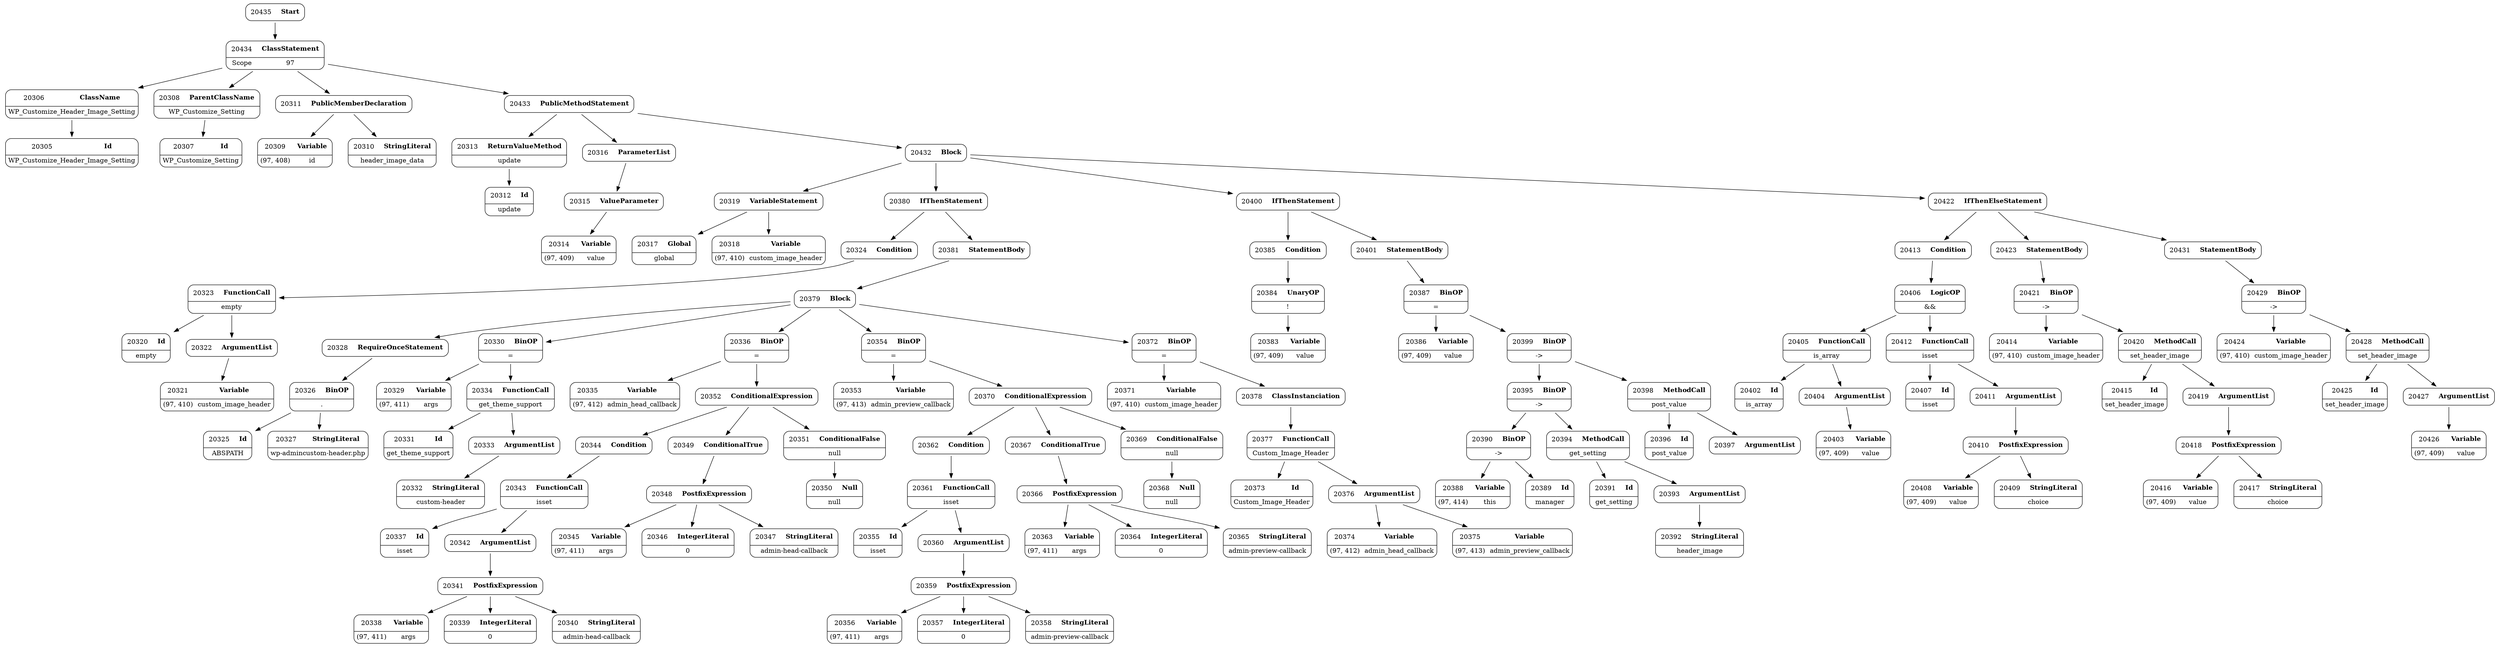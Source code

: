 digraph ast {
node [shape=none];
20305 [label=<<TABLE border='1' cellspacing='0' cellpadding='10' style='rounded' ><TR><TD border='0'>20305</TD><TD border='0'><B>Id</B></TD></TR><HR/><TR><TD border='0' cellpadding='5' colspan='2'>WP_Customize_Header_Image_Setting</TD></TR></TABLE>>];
20306 [label=<<TABLE border='1' cellspacing='0' cellpadding='10' style='rounded' ><TR><TD border='0'>20306</TD><TD border='0'><B>ClassName</B></TD></TR><HR/><TR><TD border='0' cellpadding='5' colspan='2'>WP_Customize_Header_Image_Setting</TD></TR></TABLE>>];
20306 -> 20305 [weight=2];
20307 [label=<<TABLE border='1' cellspacing='0' cellpadding='10' style='rounded' ><TR><TD border='0'>20307</TD><TD border='0'><B>Id</B></TD></TR><HR/><TR><TD border='0' cellpadding='5' colspan='2'>WP_Customize_Setting</TD></TR></TABLE>>];
20308 [label=<<TABLE border='1' cellspacing='0' cellpadding='10' style='rounded' ><TR><TD border='0'>20308</TD><TD border='0'><B>ParentClassName</B></TD></TR><HR/><TR><TD border='0' cellpadding='5' colspan='2'>WP_Customize_Setting</TD></TR></TABLE>>];
20308 -> 20307 [weight=2];
20309 [label=<<TABLE border='1' cellspacing='0' cellpadding='10' style='rounded' ><TR><TD border='0'>20309</TD><TD border='0'><B>Variable</B></TD></TR><HR/><TR><TD border='0' cellpadding='5'>(97, 408)</TD><TD border='0' cellpadding='5'>id</TD></TR></TABLE>>];
20310 [label=<<TABLE border='1' cellspacing='0' cellpadding='10' style='rounded' ><TR><TD border='0'>20310</TD><TD border='0'><B>StringLiteral</B></TD></TR><HR/><TR><TD border='0' cellpadding='5' colspan='2'>header_image_data</TD></TR></TABLE>>];
20311 [label=<<TABLE border='1' cellspacing='0' cellpadding='10' style='rounded' ><TR><TD border='0'>20311</TD><TD border='0'><B>PublicMemberDeclaration</B></TD></TR></TABLE>>];
20311 -> 20309 [weight=2];
20311 -> 20310 [weight=2];
20312 [label=<<TABLE border='1' cellspacing='0' cellpadding='10' style='rounded' ><TR><TD border='0'>20312</TD><TD border='0'><B>Id</B></TD></TR><HR/><TR><TD border='0' cellpadding='5' colspan='2'>update</TD></TR></TABLE>>];
20313 [label=<<TABLE border='1' cellspacing='0' cellpadding='10' style='rounded' ><TR><TD border='0'>20313</TD><TD border='0'><B>ReturnValueMethod</B></TD></TR><HR/><TR><TD border='0' cellpadding='5' colspan='2'>update</TD></TR></TABLE>>];
20313 -> 20312 [weight=2];
20314 [label=<<TABLE border='1' cellspacing='0' cellpadding='10' style='rounded' ><TR><TD border='0'>20314</TD><TD border='0'><B>Variable</B></TD></TR><HR/><TR><TD border='0' cellpadding='5'>(97, 409)</TD><TD border='0' cellpadding='5'>value</TD></TR></TABLE>>];
20315 [label=<<TABLE border='1' cellspacing='0' cellpadding='10' style='rounded' ><TR><TD border='0'>20315</TD><TD border='0'><B>ValueParameter</B></TD></TR></TABLE>>];
20315 -> 20314 [weight=2];
20316 [label=<<TABLE border='1' cellspacing='0' cellpadding='10' style='rounded' ><TR><TD border='0'>20316</TD><TD border='0'><B>ParameterList</B></TD></TR></TABLE>>];
20316 -> 20315 [weight=2];
20317 [label=<<TABLE border='1' cellspacing='0' cellpadding='10' style='rounded' ><TR><TD border='0'>20317</TD><TD border='0'><B>Global</B></TD></TR><HR/><TR><TD border='0' cellpadding='5' colspan='2'>global</TD></TR></TABLE>>];
20318 [label=<<TABLE border='1' cellspacing='0' cellpadding='10' style='rounded' ><TR><TD border='0'>20318</TD><TD border='0'><B>Variable</B></TD></TR><HR/><TR><TD border='0' cellpadding='5'>(97, 410)</TD><TD border='0' cellpadding='5'>custom_image_header</TD></TR></TABLE>>];
20319 [label=<<TABLE border='1' cellspacing='0' cellpadding='10' style='rounded' ><TR><TD border='0'>20319</TD><TD border='0'><B>VariableStatement</B></TD></TR></TABLE>>];
20319 -> 20317 [weight=2];
20319 -> 20318 [weight=2];
20320 [label=<<TABLE border='1' cellspacing='0' cellpadding='10' style='rounded' ><TR><TD border='0'>20320</TD><TD border='0'><B>Id</B></TD></TR><HR/><TR><TD border='0' cellpadding='5' colspan='2'>empty</TD></TR></TABLE>>];
20321 [label=<<TABLE border='1' cellspacing='0' cellpadding='10' style='rounded' ><TR><TD border='0'>20321</TD><TD border='0'><B>Variable</B></TD></TR><HR/><TR><TD border='0' cellpadding='5'>(97, 410)</TD><TD border='0' cellpadding='5'>custom_image_header</TD></TR></TABLE>>];
20322 [label=<<TABLE border='1' cellspacing='0' cellpadding='10' style='rounded' ><TR><TD border='0'>20322</TD><TD border='0'><B>ArgumentList</B></TD></TR></TABLE>>];
20322 -> 20321 [weight=2];
20323 [label=<<TABLE border='1' cellspacing='0' cellpadding='10' style='rounded' ><TR><TD border='0'>20323</TD><TD border='0'><B>FunctionCall</B></TD></TR><HR/><TR><TD border='0' cellpadding='5' colspan='2'>empty</TD></TR></TABLE>>];
20323 -> 20320 [weight=2];
20323 -> 20322 [weight=2];
20324 [label=<<TABLE border='1' cellspacing='0' cellpadding='10' style='rounded' ><TR><TD border='0'>20324</TD><TD border='0'><B>Condition</B></TD></TR></TABLE>>];
20324 -> 20323 [weight=2];
20325 [label=<<TABLE border='1' cellspacing='0' cellpadding='10' style='rounded' ><TR><TD border='0'>20325</TD><TD border='0'><B>Id</B></TD></TR><HR/><TR><TD border='0' cellpadding='5' colspan='2'>ABSPATH</TD></TR></TABLE>>];
20326 [label=<<TABLE border='1' cellspacing='0' cellpadding='10' style='rounded' ><TR><TD border='0'>20326</TD><TD border='0'><B>BinOP</B></TD></TR><HR/><TR><TD border='0' cellpadding='5' colspan='2'>.</TD></TR></TABLE>>];
20326 -> 20325 [weight=2];
20326 -> 20327 [weight=2];
20327 [label=<<TABLE border='1' cellspacing='0' cellpadding='10' style='rounded' ><TR><TD border='0'>20327</TD><TD border='0'><B>StringLiteral</B></TD></TR><HR/><TR><TD border='0' cellpadding='5' colspan='2'>wp-admincustom-header.php</TD></TR></TABLE>>];
20328 [label=<<TABLE border='1' cellspacing='0' cellpadding='10' style='rounded' ><TR><TD border='0'>20328</TD><TD border='0'><B>RequireOnceStatement</B></TD></TR></TABLE>>];
20328 -> 20326 [weight=2];
20329 [label=<<TABLE border='1' cellspacing='0' cellpadding='10' style='rounded' ><TR><TD border='0'>20329</TD><TD border='0'><B>Variable</B></TD></TR><HR/><TR><TD border='0' cellpadding='5'>(97, 411)</TD><TD border='0' cellpadding='5'>args</TD></TR></TABLE>>];
20330 [label=<<TABLE border='1' cellspacing='0' cellpadding='10' style='rounded' ><TR><TD border='0'>20330</TD><TD border='0'><B>BinOP</B></TD></TR><HR/><TR><TD border='0' cellpadding='5' colspan='2'>=</TD></TR></TABLE>>];
20330 -> 20329 [weight=2];
20330 -> 20334 [weight=2];
20331 [label=<<TABLE border='1' cellspacing='0' cellpadding='10' style='rounded' ><TR><TD border='0'>20331</TD><TD border='0'><B>Id</B></TD></TR><HR/><TR><TD border='0' cellpadding='5' colspan='2'>get_theme_support</TD></TR></TABLE>>];
20332 [label=<<TABLE border='1' cellspacing='0' cellpadding='10' style='rounded' ><TR><TD border='0'>20332</TD><TD border='0'><B>StringLiteral</B></TD></TR><HR/><TR><TD border='0' cellpadding='5' colspan='2'>custom-header</TD></TR></TABLE>>];
20333 [label=<<TABLE border='1' cellspacing='0' cellpadding='10' style='rounded' ><TR><TD border='0'>20333</TD><TD border='0'><B>ArgumentList</B></TD></TR></TABLE>>];
20333 -> 20332 [weight=2];
20334 [label=<<TABLE border='1' cellspacing='0' cellpadding='10' style='rounded' ><TR><TD border='0'>20334</TD><TD border='0'><B>FunctionCall</B></TD></TR><HR/><TR><TD border='0' cellpadding='5' colspan='2'>get_theme_support</TD></TR></TABLE>>];
20334 -> 20331 [weight=2];
20334 -> 20333 [weight=2];
20335 [label=<<TABLE border='1' cellspacing='0' cellpadding='10' style='rounded' ><TR><TD border='0'>20335</TD><TD border='0'><B>Variable</B></TD></TR><HR/><TR><TD border='0' cellpadding='5'>(97, 412)</TD><TD border='0' cellpadding='5'>admin_head_callback</TD></TR></TABLE>>];
20336 [label=<<TABLE border='1' cellspacing='0' cellpadding='10' style='rounded' ><TR><TD border='0'>20336</TD><TD border='0'><B>BinOP</B></TD></TR><HR/><TR><TD border='0' cellpadding='5' colspan='2'>=</TD></TR></TABLE>>];
20336 -> 20335 [weight=2];
20336 -> 20352 [weight=2];
20337 [label=<<TABLE border='1' cellspacing='0' cellpadding='10' style='rounded' ><TR><TD border='0'>20337</TD><TD border='0'><B>Id</B></TD></TR><HR/><TR><TD border='0' cellpadding='5' colspan='2'>isset</TD></TR></TABLE>>];
20338 [label=<<TABLE border='1' cellspacing='0' cellpadding='10' style='rounded' ><TR><TD border='0'>20338</TD><TD border='0'><B>Variable</B></TD></TR><HR/><TR><TD border='0' cellpadding='5'>(97, 411)</TD><TD border='0' cellpadding='5'>args</TD></TR></TABLE>>];
20339 [label=<<TABLE border='1' cellspacing='0' cellpadding='10' style='rounded' ><TR><TD border='0'>20339</TD><TD border='0'><B>IntegerLiteral</B></TD></TR><HR/><TR><TD border='0' cellpadding='5' colspan='2'>0</TD></TR></TABLE>>];
20340 [label=<<TABLE border='1' cellspacing='0' cellpadding='10' style='rounded' ><TR><TD border='0'>20340</TD><TD border='0'><B>StringLiteral</B></TD></TR><HR/><TR><TD border='0' cellpadding='5' colspan='2'>admin-head-callback</TD></TR></TABLE>>];
20341 [label=<<TABLE border='1' cellspacing='0' cellpadding='10' style='rounded' ><TR><TD border='0'>20341</TD><TD border='0'><B>PostfixExpression</B></TD></TR></TABLE>>];
20341 -> 20338 [weight=2];
20341 -> 20339 [weight=2];
20341 -> 20340 [weight=2];
20342 [label=<<TABLE border='1' cellspacing='0' cellpadding='10' style='rounded' ><TR><TD border='0'>20342</TD><TD border='0'><B>ArgumentList</B></TD></TR></TABLE>>];
20342 -> 20341 [weight=2];
20343 [label=<<TABLE border='1' cellspacing='0' cellpadding='10' style='rounded' ><TR><TD border='0'>20343</TD><TD border='0'><B>FunctionCall</B></TD></TR><HR/><TR><TD border='0' cellpadding='5' colspan='2'>isset</TD></TR></TABLE>>];
20343 -> 20337 [weight=2];
20343 -> 20342 [weight=2];
20344 [label=<<TABLE border='1' cellspacing='0' cellpadding='10' style='rounded' ><TR><TD border='0'>20344</TD><TD border='0'><B>Condition</B></TD></TR></TABLE>>];
20344 -> 20343 [weight=2];
20345 [label=<<TABLE border='1' cellspacing='0' cellpadding='10' style='rounded' ><TR><TD border='0'>20345</TD><TD border='0'><B>Variable</B></TD></TR><HR/><TR><TD border='0' cellpadding='5'>(97, 411)</TD><TD border='0' cellpadding='5'>args</TD></TR></TABLE>>];
20346 [label=<<TABLE border='1' cellspacing='0' cellpadding='10' style='rounded' ><TR><TD border='0'>20346</TD><TD border='0'><B>IntegerLiteral</B></TD></TR><HR/><TR><TD border='0' cellpadding='5' colspan='2'>0</TD></TR></TABLE>>];
20347 [label=<<TABLE border='1' cellspacing='0' cellpadding='10' style='rounded' ><TR><TD border='0'>20347</TD><TD border='0'><B>StringLiteral</B></TD></TR><HR/><TR><TD border='0' cellpadding='5' colspan='2'>admin-head-callback</TD></TR></TABLE>>];
20348 [label=<<TABLE border='1' cellspacing='0' cellpadding='10' style='rounded' ><TR><TD border='0'>20348</TD><TD border='0'><B>PostfixExpression</B></TD></TR></TABLE>>];
20348 -> 20345 [weight=2];
20348 -> 20346 [weight=2];
20348 -> 20347 [weight=2];
20349 [label=<<TABLE border='1' cellspacing='0' cellpadding='10' style='rounded' ><TR><TD border='0'>20349</TD><TD border='0'><B>ConditionalTrue</B></TD></TR></TABLE>>];
20349 -> 20348 [weight=2];
20350 [label=<<TABLE border='1' cellspacing='0' cellpadding='10' style='rounded' ><TR><TD border='0'>20350</TD><TD border='0'><B>Null</B></TD></TR><HR/><TR><TD border='0' cellpadding='5' colspan='2'>null</TD></TR></TABLE>>];
20351 [label=<<TABLE border='1' cellspacing='0' cellpadding='10' style='rounded' ><TR><TD border='0'>20351</TD><TD border='0'><B>ConditionalFalse</B></TD></TR><HR/><TR><TD border='0' cellpadding='5' colspan='2'>null</TD></TR></TABLE>>];
20351 -> 20350 [weight=2];
20352 [label=<<TABLE border='1' cellspacing='0' cellpadding='10' style='rounded' ><TR><TD border='0'>20352</TD><TD border='0'><B>ConditionalExpression</B></TD></TR></TABLE>>];
20352 -> 20344 [weight=2];
20352 -> 20349 [weight=2];
20352 -> 20351 [weight=2];
20353 [label=<<TABLE border='1' cellspacing='0' cellpadding='10' style='rounded' ><TR><TD border='0'>20353</TD><TD border='0'><B>Variable</B></TD></TR><HR/><TR><TD border='0' cellpadding='5'>(97, 413)</TD><TD border='0' cellpadding='5'>admin_preview_callback</TD></TR></TABLE>>];
20354 [label=<<TABLE border='1' cellspacing='0' cellpadding='10' style='rounded' ><TR><TD border='0'>20354</TD><TD border='0'><B>BinOP</B></TD></TR><HR/><TR><TD border='0' cellpadding='5' colspan='2'>=</TD></TR></TABLE>>];
20354 -> 20353 [weight=2];
20354 -> 20370 [weight=2];
20355 [label=<<TABLE border='1' cellspacing='0' cellpadding='10' style='rounded' ><TR><TD border='0'>20355</TD><TD border='0'><B>Id</B></TD></TR><HR/><TR><TD border='0' cellpadding='5' colspan='2'>isset</TD></TR></TABLE>>];
20356 [label=<<TABLE border='1' cellspacing='0' cellpadding='10' style='rounded' ><TR><TD border='0'>20356</TD><TD border='0'><B>Variable</B></TD></TR><HR/><TR><TD border='0' cellpadding='5'>(97, 411)</TD><TD border='0' cellpadding='5'>args</TD></TR></TABLE>>];
20357 [label=<<TABLE border='1' cellspacing='0' cellpadding='10' style='rounded' ><TR><TD border='0'>20357</TD><TD border='0'><B>IntegerLiteral</B></TD></TR><HR/><TR><TD border='0' cellpadding='5' colspan='2'>0</TD></TR></TABLE>>];
20358 [label=<<TABLE border='1' cellspacing='0' cellpadding='10' style='rounded' ><TR><TD border='0'>20358</TD><TD border='0'><B>StringLiteral</B></TD></TR><HR/><TR><TD border='0' cellpadding='5' colspan='2'>admin-preview-callback</TD></TR></TABLE>>];
20359 [label=<<TABLE border='1' cellspacing='0' cellpadding='10' style='rounded' ><TR><TD border='0'>20359</TD><TD border='0'><B>PostfixExpression</B></TD></TR></TABLE>>];
20359 -> 20356 [weight=2];
20359 -> 20357 [weight=2];
20359 -> 20358 [weight=2];
20360 [label=<<TABLE border='1' cellspacing='0' cellpadding='10' style='rounded' ><TR><TD border='0'>20360</TD><TD border='0'><B>ArgumentList</B></TD></TR></TABLE>>];
20360 -> 20359 [weight=2];
20361 [label=<<TABLE border='1' cellspacing='0' cellpadding='10' style='rounded' ><TR><TD border='0'>20361</TD><TD border='0'><B>FunctionCall</B></TD></TR><HR/><TR><TD border='0' cellpadding='5' colspan='2'>isset</TD></TR></TABLE>>];
20361 -> 20355 [weight=2];
20361 -> 20360 [weight=2];
20362 [label=<<TABLE border='1' cellspacing='0' cellpadding='10' style='rounded' ><TR><TD border='0'>20362</TD><TD border='0'><B>Condition</B></TD></TR></TABLE>>];
20362 -> 20361 [weight=2];
20363 [label=<<TABLE border='1' cellspacing='0' cellpadding='10' style='rounded' ><TR><TD border='0'>20363</TD><TD border='0'><B>Variable</B></TD></TR><HR/><TR><TD border='0' cellpadding='5'>(97, 411)</TD><TD border='0' cellpadding='5'>args</TD></TR></TABLE>>];
20364 [label=<<TABLE border='1' cellspacing='0' cellpadding='10' style='rounded' ><TR><TD border='0'>20364</TD><TD border='0'><B>IntegerLiteral</B></TD></TR><HR/><TR><TD border='0' cellpadding='5' colspan='2'>0</TD></TR></TABLE>>];
20365 [label=<<TABLE border='1' cellspacing='0' cellpadding='10' style='rounded' ><TR><TD border='0'>20365</TD><TD border='0'><B>StringLiteral</B></TD></TR><HR/><TR><TD border='0' cellpadding='5' colspan='2'>admin-preview-callback</TD></TR></TABLE>>];
20366 [label=<<TABLE border='1' cellspacing='0' cellpadding='10' style='rounded' ><TR><TD border='0'>20366</TD><TD border='0'><B>PostfixExpression</B></TD></TR></TABLE>>];
20366 -> 20363 [weight=2];
20366 -> 20364 [weight=2];
20366 -> 20365 [weight=2];
20367 [label=<<TABLE border='1' cellspacing='0' cellpadding='10' style='rounded' ><TR><TD border='0'>20367</TD><TD border='0'><B>ConditionalTrue</B></TD></TR></TABLE>>];
20367 -> 20366 [weight=2];
20368 [label=<<TABLE border='1' cellspacing='0' cellpadding='10' style='rounded' ><TR><TD border='0'>20368</TD><TD border='0'><B>Null</B></TD></TR><HR/><TR><TD border='0' cellpadding='5' colspan='2'>null</TD></TR></TABLE>>];
20369 [label=<<TABLE border='1' cellspacing='0' cellpadding='10' style='rounded' ><TR><TD border='0'>20369</TD><TD border='0'><B>ConditionalFalse</B></TD></TR><HR/><TR><TD border='0' cellpadding='5' colspan='2'>null</TD></TR></TABLE>>];
20369 -> 20368 [weight=2];
20370 [label=<<TABLE border='1' cellspacing='0' cellpadding='10' style='rounded' ><TR><TD border='0'>20370</TD><TD border='0'><B>ConditionalExpression</B></TD></TR></TABLE>>];
20370 -> 20362 [weight=2];
20370 -> 20367 [weight=2];
20370 -> 20369 [weight=2];
20371 [label=<<TABLE border='1' cellspacing='0' cellpadding='10' style='rounded' ><TR><TD border='0'>20371</TD><TD border='0'><B>Variable</B></TD></TR><HR/><TR><TD border='0' cellpadding='5'>(97, 410)</TD><TD border='0' cellpadding='5'>custom_image_header</TD></TR></TABLE>>];
20372 [label=<<TABLE border='1' cellspacing='0' cellpadding='10' style='rounded' ><TR><TD border='0'>20372</TD><TD border='0'><B>BinOP</B></TD></TR><HR/><TR><TD border='0' cellpadding='5' colspan='2'>=</TD></TR></TABLE>>];
20372 -> 20371 [weight=2];
20372 -> 20378 [weight=2];
20373 [label=<<TABLE border='1' cellspacing='0' cellpadding='10' style='rounded' ><TR><TD border='0'>20373</TD><TD border='0'><B>Id</B></TD></TR><HR/><TR><TD border='0' cellpadding='5' colspan='2'>Custom_Image_Header</TD></TR></TABLE>>];
20374 [label=<<TABLE border='1' cellspacing='0' cellpadding='10' style='rounded' ><TR><TD border='0'>20374</TD><TD border='0'><B>Variable</B></TD></TR><HR/><TR><TD border='0' cellpadding='5'>(97, 412)</TD><TD border='0' cellpadding='5'>admin_head_callback</TD></TR></TABLE>>];
20375 [label=<<TABLE border='1' cellspacing='0' cellpadding='10' style='rounded' ><TR><TD border='0'>20375</TD><TD border='0'><B>Variable</B></TD></TR><HR/><TR><TD border='0' cellpadding='5'>(97, 413)</TD><TD border='0' cellpadding='5'>admin_preview_callback</TD></TR></TABLE>>];
20376 [label=<<TABLE border='1' cellspacing='0' cellpadding='10' style='rounded' ><TR><TD border='0'>20376</TD><TD border='0'><B>ArgumentList</B></TD></TR></TABLE>>];
20376 -> 20374 [weight=2];
20376 -> 20375 [weight=2];
20377 [label=<<TABLE border='1' cellspacing='0' cellpadding='10' style='rounded' ><TR><TD border='0'>20377</TD><TD border='0'><B>FunctionCall</B></TD></TR><HR/><TR><TD border='0' cellpadding='5' colspan='2'>Custom_Image_Header</TD></TR></TABLE>>];
20377 -> 20373 [weight=2];
20377 -> 20376 [weight=2];
20378 [label=<<TABLE border='1' cellspacing='0' cellpadding='10' style='rounded' ><TR><TD border='0'>20378</TD><TD border='0'><B>ClassInstanciation</B></TD></TR></TABLE>>];
20378 -> 20377 [weight=2];
20379 [label=<<TABLE border='1' cellspacing='0' cellpadding='10' style='rounded' ><TR><TD border='0'>20379</TD><TD border='0'><B>Block</B></TD></TR></TABLE>>];
20379 -> 20328 [weight=2];
20379 -> 20330 [weight=2];
20379 -> 20336 [weight=2];
20379 -> 20354 [weight=2];
20379 -> 20372 [weight=2];
20380 [label=<<TABLE border='1' cellspacing='0' cellpadding='10' style='rounded' ><TR><TD border='0'>20380</TD><TD border='0'><B>IfThenStatement</B></TD></TR></TABLE>>];
20380 -> 20324 [weight=2];
20380 -> 20381 [weight=2];
20381 [label=<<TABLE border='1' cellspacing='0' cellpadding='10' style='rounded' ><TR><TD border='0'>20381</TD><TD border='0'><B>StatementBody</B></TD></TR></TABLE>>];
20381 -> 20379 [weight=2];
20383 [label=<<TABLE border='1' cellspacing='0' cellpadding='10' style='rounded' ><TR><TD border='0'>20383</TD><TD border='0'><B>Variable</B></TD></TR><HR/><TR><TD border='0' cellpadding='5'>(97, 409)</TD><TD border='0' cellpadding='5'>value</TD></TR></TABLE>>];
20384 [label=<<TABLE border='1' cellspacing='0' cellpadding='10' style='rounded' ><TR><TD border='0'>20384</TD><TD border='0'><B>UnaryOP</B></TD></TR><HR/><TR><TD border='0' cellpadding='5' colspan='2'>!</TD></TR></TABLE>>];
20384 -> 20383 [weight=2];
20385 [label=<<TABLE border='1' cellspacing='0' cellpadding='10' style='rounded' ><TR><TD border='0'>20385</TD><TD border='0'><B>Condition</B></TD></TR></TABLE>>];
20385 -> 20384 [weight=2];
20386 [label=<<TABLE border='1' cellspacing='0' cellpadding='10' style='rounded' ><TR><TD border='0'>20386</TD><TD border='0'><B>Variable</B></TD></TR><HR/><TR><TD border='0' cellpadding='5'>(97, 409)</TD><TD border='0' cellpadding='5'>value</TD></TR></TABLE>>];
20387 [label=<<TABLE border='1' cellspacing='0' cellpadding='10' style='rounded' ><TR><TD border='0'>20387</TD><TD border='0'><B>BinOP</B></TD></TR><HR/><TR><TD border='0' cellpadding='5' colspan='2'>=</TD></TR></TABLE>>];
20387 -> 20386 [weight=2];
20387 -> 20399 [weight=2];
20388 [label=<<TABLE border='1' cellspacing='0' cellpadding='10' style='rounded' ><TR><TD border='0'>20388</TD><TD border='0'><B>Variable</B></TD></TR><HR/><TR><TD border='0' cellpadding='5'>(97, 414)</TD><TD border='0' cellpadding='5'>this</TD></TR></TABLE>>];
20389 [label=<<TABLE border='1' cellspacing='0' cellpadding='10' style='rounded' ><TR><TD border='0'>20389</TD><TD border='0'><B>Id</B></TD></TR><HR/><TR><TD border='0' cellpadding='5' colspan='2'>manager</TD></TR></TABLE>>];
20390 [label=<<TABLE border='1' cellspacing='0' cellpadding='10' style='rounded' ><TR><TD border='0'>20390</TD><TD border='0'><B>BinOP</B></TD></TR><HR/><TR><TD border='0' cellpadding='5' colspan='2'>-&gt;</TD></TR></TABLE>>];
20390 -> 20388 [weight=2];
20390 -> 20389 [weight=2];
20391 [label=<<TABLE border='1' cellspacing='0' cellpadding='10' style='rounded' ><TR><TD border='0'>20391</TD><TD border='0'><B>Id</B></TD></TR><HR/><TR><TD border='0' cellpadding='5' colspan='2'>get_setting</TD></TR></TABLE>>];
20392 [label=<<TABLE border='1' cellspacing='0' cellpadding='10' style='rounded' ><TR><TD border='0'>20392</TD><TD border='0'><B>StringLiteral</B></TD></TR><HR/><TR><TD border='0' cellpadding='5' colspan='2'>header_image</TD></TR></TABLE>>];
20393 [label=<<TABLE border='1' cellspacing='0' cellpadding='10' style='rounded' ><TR><TD border='0'>20393</TD><TD border='0'><B>ArgumentList</B></TD></TR></TABLE>>];
20393 -> 20392 [weight=2];
20394 [label=<<TABLE border='1' cellspacing='0' cellpadding='10' style='rounded' ><TR><TD border='0'>20394</TD><TD border='0'><B>MethodCall</B></TD></TR><HR/><TR><TD border='0' cellpadding='5' colspan='2'>get_setting</TD></TR></TABLE>>];
20394 -> 20391 [weight=2];
20394 -> 20393 [weight=2];
20395 [label=<<TABLE border='1' cellspacing='0' cellpadding='10' style='rounded' ><TR><TD border='0'>20395</TD><TD border='0'><B>BinOP</B></TD></TR><HR/><TR><TD border='0' cellpadding='5' colspan='2'>-&gt;</TD></TR></TABLE>>];
20395 -> 20390 [weight=2];
20395 -> 20394 [weight=2];
20396 [label=<<TABLE border='1' cellspacing='0' cellpadding='10' style='rounded' ><TR><TD border='0'>20396</TD><TD border='0'><B>Id</B></TD></TR><HR/><TR><TD border='0' cellpadding='5' colspan='2'>post_value</TD></TR></TABLE>>];
20397 [label=<<TABLE border='1' cellspacing='0' cellpadding='10' style='rounded' ><TR><TD border='0'>20397</TD><TD border='0'><B>ArgumentList</B></TD></TR></TABLE>>];
20398 [label=<<TABLE border='1' cellspacing='0' cellpadding='10' style='rounded' ><TR><TD border='0'>20398</TD><TD border='0'><B>MethodCall</B></TD></TR><HR/><TR><TD border='0' cellpadding='5' colspan='2'>post_value</TD></TR></TABLE>>];
20398 -> 20396 [weight=2];
20398 -> 20397 [weight=2];
20399 [label=<<TABLE border='1' cellspacing='0' cellpadding='10' style='rounded' ><TR><TD border='0'>20399</TD><TD border='0'><B>BinOP</B></TD></TR><HR/><TR><TD border='0' cellpadding='5' colspan='2'>-&gt;</TD></TR></TABLE>>];
20399 -> 20395 [weight=2];
20399 -> 20398 [weight=2];
20400 [label=<<TABLE border='1' cellspacing='0' cellpadding='10' style='rounded' ><TR><TD border='0'>20400</TD><TD border='0'><B>IfThenStatement</B></TD></TR></TABLE>>];
20400 -> 20385 [weight=2];
20400 -> 20401 [weight=2];
20401 [label=<<TABLE border='1' cellspacing='0' cellpadding='10' style='rounded' ><TR><TD border='0'>20401</TD><TD border='0'><B>StatementBody</B></TD></TR></TABLE>>];
20401 -> 20387 [weight=2];
20402 [label=<<TABLE border='1' cellspacing='0' cellpadding='10' style='rounded' ><TR><TD border='0'>20402</TD><TD border='0'><B>Id</B></TD></TR><HR/><TR><TD border='0' cellpadding='5' colspan='2'>is_array</TD></TR></TABLE>>];
20403 [label=<<TABLE border='1' cellspacing='0' cellpadding='10' style='rounded' ><TR><TD border='0'>20403</TD><TD border='0'><B>Variable</B></TD></TR><HR/><TR><TD border='0' cellpadding='5'>(97, 409)</TD><TD border='0' cellpadding='5'>value</TD></TR></TABLE>>];
20404 [label=<<TABLE border='1' cellspacing='0' cellpadding='10' style='rounded' ><TR><TD border='0'>20404</TD><TD border='0'><B>ArgumentList</B></TD></TR></TABLE>>];
20404 -> 20403 [weight=2];
20405 [label=<<TABLE border='1' cellspacing='0' cellpadding='10' style='rounded' ><TR><TD border='0'>20405</TD><TD border='0'><B>FunctionCall</B></TD></TR><HR/><TR><TD border='0' cellpadding='5' colspan='2'>is_array</TD></TR></TABLE>>];
20405 -> 20402 [weight=2];
20405 -> 20404 [weight=2];
20406 [label=<<TABLE border='1' cellspacing='0' cellpadding='10' style='rounded' ><TR><TD border='0'>20406</TD><TD border='0'><B>LogicOP</B></TD></TR><HR/><TR><TD border='0' cellpadding='5' colspan='2'>&amp;&amp;</TD></TR></TABLE>>];
20406 -> 20405 [weight=2];
20406 -> 20412 [weight=2];
20407 [label=<<TABLE border='1' cellspacing='0' cellpadding='10' style='rounded' ><TR><TD border='0'>20407</TD><TD border='0'><B>Id</B></TD></TR><HR/><TR><TD border='0' cellpadding='5' colspan='2'>isset</TD></TR></TABLE>>];
20408 [label=<<TABLE border='1' cellspacing='0' cellpadding='10' style='rounded' ><TR><TD border='0'>20408</TD><TD border='0'><B>Variable</B></TD></TR><HR/><TR><TD border='0' cellpadding='5'>(97, 409)</TD><TD border='0' cellpadding='5'>value</TD></TR></TABLE>>];
20409 [label=<<TABLE border='1' cellspacing='0' cellpadding='10' style='rounded' ><TR><TD border='0'>20409</TD><TD border='0'><B>StringLiteral</B></TD></TR><HR/><TR><TD border='0' cellpadding='5' colspan='2'>choice</TD></TR></TABLE>>];
20410 [label=<<TABLE border='1' cellspacing='0' cellpadding='10' style='rounded' ><TR><TD border='0'>20410</TD><TD border='0'><B>PostfixExpression</B></TD></TR></TABLE>>];
20410 -> 20408 [weight=2];
20410 -> 20409 [weight=2];
20411 [label=<<TABLE border='1' cellspacing='0' cellpadding='10' style='rounded' ><TR><TD border='0'>20411</TD><TD border='0'><B>ArgumentList</B></TD></TR></TABLE>>];
20411 -> 20410 [weight=2];
20412 [label=<<TABLE border='1' cellspacing='0' cellpadding='10' style='rounded' ><TR><TD border='0'>20412</TD><TD border='0'><B>FunctionCall</B></TD></TR><HR/><TR><TD border='0' cellpadding='5' colspan='2'>isset</TD></TR></TABLE>>];
20412 -> 20407 [weight=2];
20412 -> 20411 [weight=2];
20413 [label=<<TABLE border='1' cellspacing='0' cellpadding='10' style='rounded' ><TR><TD border='0'>20413</TD><TD border='0'><B>Condition</B></TD></TR></TABLE>>];
20413 -> 20406 [weight=2];
20414 [label=<<TABLE border='1' cellspacing='0' cellpadding='10' style='rounded' ><TR><TD border='0'>20414</TD><TD border='0'><B>Variable</B></TD></TR><HR/><TR><TD border='0' cellpadding='5'>(97, 410)</TD><TD border='0' cellpadding='5'>custom_image_header</TD></TR></TABLE>>];
20415 [label=<<TABLE border='1' cellspacing='0' cellpadding='10' style='rounded' ><TR><TD border='0'>20415</TD><TD border='0'><B>Id</B></TD></TR><HR/><TR><TD border='0' cellpadding='5' colspan='2'>set_header_image</TD></TR></TABLE>>];
20416 [label=<<TABLE border='1' cellspacing='0' cellpadding='10' style='rounded' ><TR><TD border='0'>20416</TD><TD border='0'><B>Variable</B></TD></TR><HR/><TR><TD border='0' cellpadding='5'>(97, 409)</TD><TD border='0' cellpadding='5'>value</TD></TR></TABLE>>];
20417 [label=<<TABLE border='1' cellspacing='0' cellpadding='10' style='rounded' ><TR><TD border='0'>20417</TD><TD border='0'><B>StringLiteral</B></TD></TR><HR/><TR><TD border='0' cellpadding='5' colspan='2'>choice</TD></TR></TABLE>>];
20418 [label=<<TABLE border='1' cellspacing='0' cellpadding='10' style='rounded' ><TR><TD border='0'>20418</TD><TD border='0'><B>PostfixExpression</B></TD></TR></TABLE>>];
20418 -> 20416 [weight=2];
20418 -> 20417 [weight=2];
20419 [label=<<TABLE border='1' cellspacing='0' cellpadding='10' style='rounded' ><TR><TD border='0'>20419</TD><TD border='0'><B>ArgumentList</B></TD></TR></TABLE>>];
20419 -> 20418 [weight=2];
20420 [label=<<TABLE border='1' cellspacing='0' cellpadding='10' style='rounded' ><TR><TD border='0'>20420</TD><TD border='0'><B>MethodCall</B></TD></TR><HR/><TR><TD border='0' cellpadding='5' colspan='2'>set_header_image</TD></TR></TABLE>>];
20420 -> 20415 [weight=2];
20420 -> 20419 [weight=2];
20421 [label=<<TABLE border='1' cellspacing='0' cellpadding='10' style='rounded' ><TR><TD border='0'>20421</TD><TD border='0'><B>BinOP</B></TD></TR><HR/><TR><TD border='0' cellpadding='5' colspan='2'>-&gt;</TD></TR></TABLE>>];
20421 -> 20414 [weight=2];
20421 -> 20420 [weight=2];
20422 [label=<<TABLE border='1' cellspacing='0' cellpadding='10' style='rounded' ><TR><TD border='0'>20422</TD><TD border='0'><B>IfThenElseStatement</B></TD></TR></TABLE>>];
20422 -> 20413 [weight=2];
20422 -> 20423 [weight=2];
20422 -> 20431 [weight=2];
20423 [label=<<TABLE border='1' cellspacing='0' cellpadding='10' style='rounded' ><TR><TD border='0'>20423</TD><TD border='0'><B>StatementBody</B></TD></TR></TABLE>>];
20423 -> 20421 [weight=2];
20424 [label=<<TABLE border='1' cellspacing='0' cellpadding='10' style='rounded' ><TR><TD border='0'>20424</TD><TD border='0'><B>Variable</B></TD></TR><HR/><TR><TD border='0' cellpadding='5'>(97, 410)</TD><TD border='0' cellpadding='5'>custom_image_header</TD></TR></TABLE>>];
20425 [label=<<TABLE border='1' cellspacing='0' cellpadding='10' style='rounded' ><TR><TD border='0'>20425</TD><TD border='0'><B>Id</B></TD></TR><HR/><TR><TD border='0' cellpadding='5' colspan='2'>set_header_image</TD></TR></TABLE>>];
20426 [label=<<TABLE border='1' cellspacing='0' cellpadding='10' style='rounded' ><TR><TD border='0'>20426</TD><TD border='0'><B>Variable</B></TD></TR><HR/><TR><TD border='0' cellpadding='5'>(97, 409)</TD><TD border='0' cellpadding='5'>value</TD></TR></TABLE>>];
20427 [label=<<TABLE border='1' cellspacing='0' cellpadding='10' style='rounded' ><TR><TD border='0'>20427</TD><TD border='0'><B>ArgumentList</B></TD></TR></TABLE>>];
20427 -> 20426 [weight=2];
20428 [label=<<TABLE border='1' cellspacing='0' cellpadding='10' style='rounded' ><TR><TD border='0'>20428</TD><TD border='0'><B>MethodCall</B></TD></TR><HR/><TR><TD border='0' cellpadding='5' colspan='2'>set_header_image</TD></TR></TABLE>>];
20428 -> 20425 [weight=2];
20428 -> 20427 [weight=2];
20429 [label=<<TABLE border='1' cellspacing='0' cellpadding='10' style='rounded' ><TR><TD border='0'>20429</TD><TD border='0'><B>BinOP</B></TD></TR><HR/><TR><TD border='0' cellpadding='5' colspan='2'>-&gt;</TD></TR></TABLE>>];
20429 -> 20424 [weight=2];
20429 -> 20428 [weight=2];
20431 [label=<<TABLE border='1' cellspacing='0' cellpadding='10' style='rounded' ><TR><TD border='0'>20431</TD><TD border='0'><B>StatementBody</B></TD></TR></TABLE>>];
20431 -> 20429 [weight=2];
20432 [label=<<TABLE border='1' cellspacing='0' cellpadding='10' style='rounded' ><TR><TD border='0'>20432</TD><TD border='0'><B>Block</B></TD></TR></TABLE>>];
20432 -> 20319 [weight=2];
20432 -> 20380 [weight=2];
20432 -> 20400 [weight=2];
20432 -> 20422 [weight=2];
20433 [label=<<TABLE border='1' cellspacing='0' cellpadding='10' style='rounded' ><TR><TD border='0'>20433</TD><TD border='0'><B>PublicMethodStatement</B></TD></TR></TABLE>>];
20433 -> 20313 [weight=2];
20433 -> 20316 [weight=2];
20433 -> 20432 [weight=2];
20434 [label=<<TABLE border='1' cellspacing='0' cellpadding='10' style='rounded' ><TR><TD border='0'>20434</TD><TD border='0'><B>ClassStatement</B></TD></TR><HR/><TR><TD border='0' cellpadding='5'>Scope</TD><TD border='0' cellpadding='5'>97</TD></TR></TABLE>>];
20434 -> 20306 [weight=2];
20434 -> 20308 [weight=2];
20434 -> 20311 [weight=2];
20434 -> 20433 [weight=2];
20435 [label=<<TABLE border='1' cellspacing='0' cellpadding='10' style='rounded' ><TR><TD border='0'>20435</TD><TD border='0'><B>Start</B></TD></TR></TABLE>>];
20435 -> 20434 [weight=2];
}
